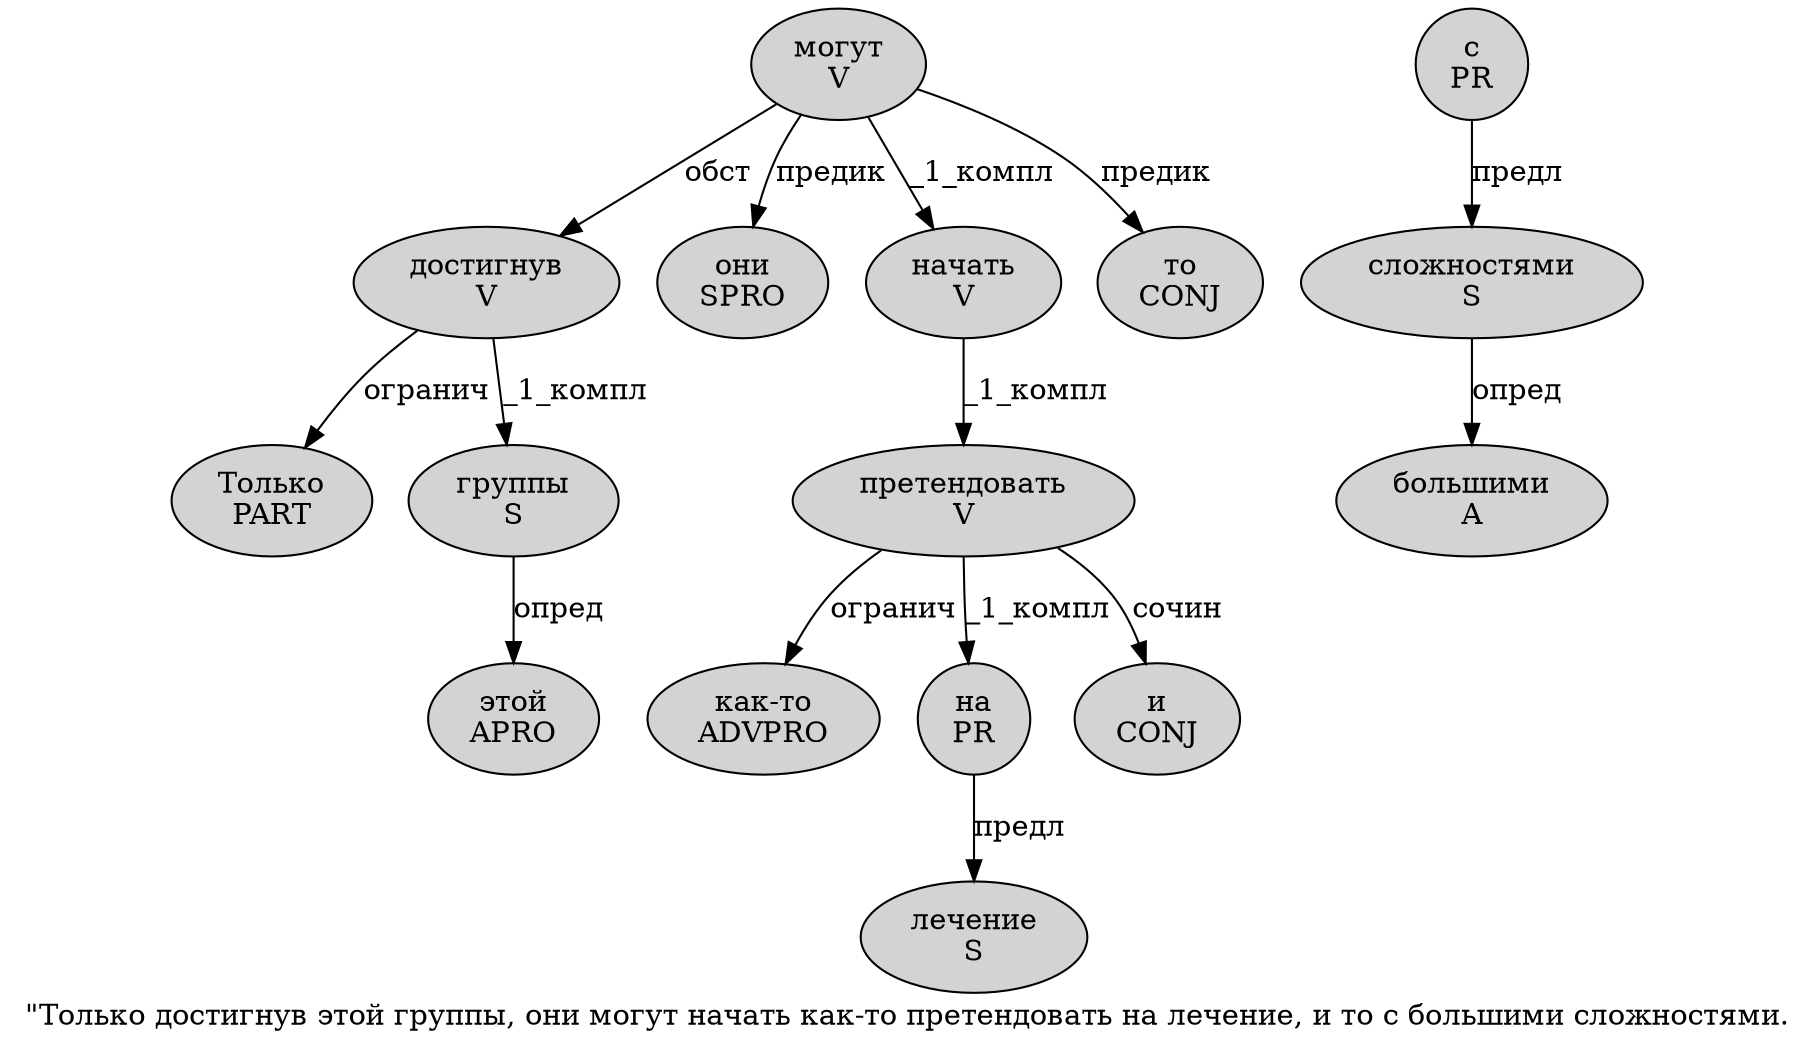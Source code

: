 digraph SENTENCE_534 {
	graph [label="\"Только достигнув этой группы, они могут начать как-то претендовать на лечение, и то с большими сложностями."]
	node [style=filled]
		1 [label="Только
PART" color="" fillcolor=lightgray penwidth=1 shape=ellipse]
		2 [label="достигнув
V" color="" fillcolor=lightgray penwidth=1 shape=ellipse]
		3 [label="этой
APRO" color="" fillcolor=lightgray penwidth=1 shape=ellipse]
		4 [label="группы
S" color="" fillcolor=lightgray penwidth=1 shape=ellipse]
		6 [label="они
SPRO" color="" fillcolor=lightgray penwidth=1 shape=ellipse]
		7 [label="могут
V" color="" fillcolor=lightgray penwidth=1 shape=ellipse]
		8 [label="начать
V" color="" fillcolor=lightgray penwidth=1 shape=ellipse]
		9 [label="как-то
ADVPRO" color="" fillcolor=lightgray penwidth=1 shape=ellipse]
		10 [label="претендовать
V" color="" fillcolor=lightgray penwidth=1 shape=ellipse]
		11 [label="на
PR" color="" fillcolor=lightgray penwidth=1 shape=ellipse]
		12 [label="лечение
S" color="" fillcolor=lightgray penwidth=1 shape=ellipse]
		14 [label="и
CONJ" color="" fillcolor=lightgray penwidth=1 shape=ellipse]
		15 [label="то
CONJ" color="" fillcolor=lightgray penwidth=1 shape=ellipse]
		16 [label="с
PR" color="" fillcolor=lightgray penwidth=1 shape=ellipse]
		17 [label="большими
A" color="" fillcolor=lightgray penwidth=1 shape=ellipse]
		18 [label="сложностями
S" color="" fillcolor=lightgray penwidth=1 shape=ellipse]
			4 -> 3 [label="опред"]
			18 -> 17 [label="опред"]
			10 -> 9 [label="огранич"]
			10 -> 11 [label="_1_компл"]
			10 -> 14 [label="сочин"]
			7 -> 2 [label="обст"]
			7 -> 6 [label="предик"]
			7 -> 8 [label="_1_компл"]
			7 -> 15 [label="предик"]
			16 -> 18 [label="предл"]
			11 -> 12 [label="предл"]
			2 -> 1 [label="огранич"]
			2 -> 4 [label="_1_компл"]
			8 -> 10 [label="_1_компл"]
}